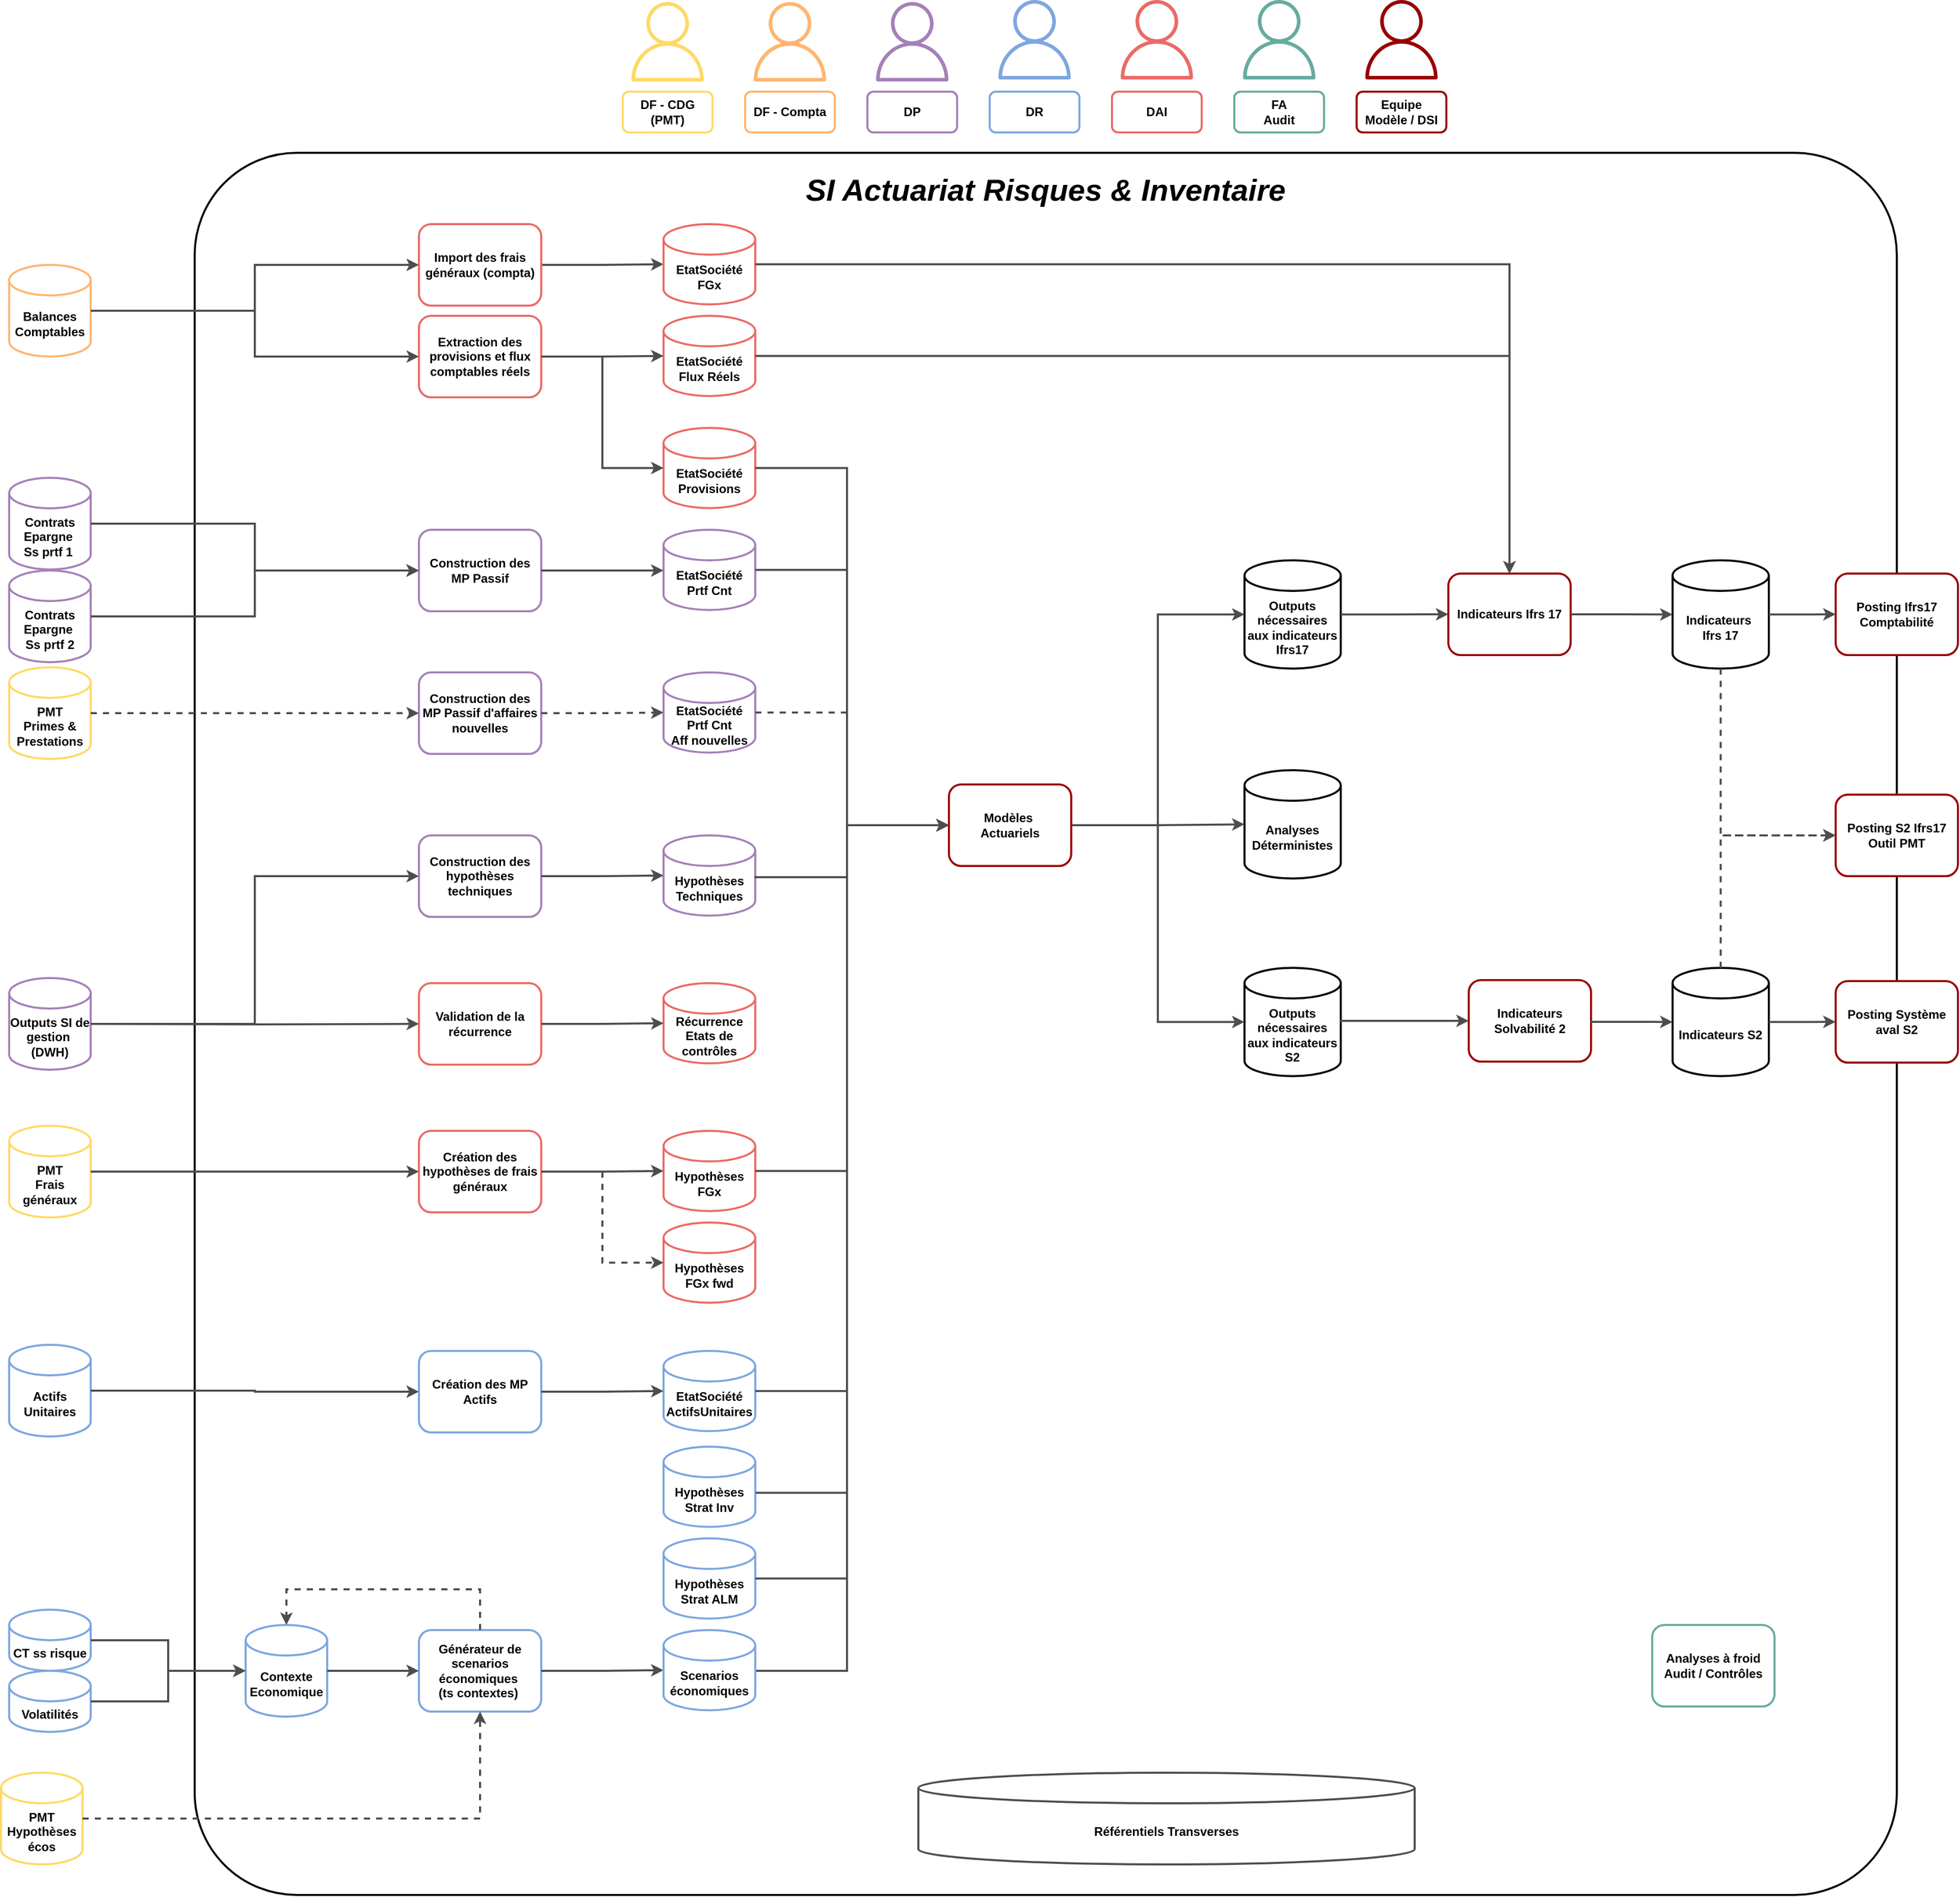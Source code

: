 <mxfile version="24.0.2" type="device" pages="2">
  <diagram name="SIARI - Architecture" id="WKMVV33nGYkJGHhLspGF">
    <mxGraphModel dx="3270" dy="2230" grid="1" gridSize="10" guides="1" tooltips="1" connect="1" arrows="1" fold="1" page="1" pageScale="1" pageWidth="700" pageHeight="1000" math="0" shadow="0">
      <root>
        <mxCell id="0" />
        <mxCell id="1" parent="0" />
        <mxCell id="lMH57XNgsDfUJ2s61n9G-5" value="&lt;div style=&quot;font-size: 10px;&quot;&gt;&lt;br&gt;&lt;/div&gt;SI Actuariat Risques &amp;amp; Inventaire" style="rounded=1;whiteSpace=wrap;html=1;verticalAlign=top;fontStyle=3;fontSize=30;glass=0;shadow=0;textShadow=0;arcSize=6;strokeWidth=2;" parent="1" vertex="1">
          <mxGeometry x="960" y="190" width="1670" height="1710" as="geometry" />
        </mxCell>
        <mxCell id="lMH57XNgsDfUJ2s61n9G-6" value="Extraction des provisions et flux comptables réels" style="rounded=1;whiteSpace=wrap;html=1;fontStyle=1;strokeColor=#EA6B66;strokeWidth=2;align=center;verticalAlign=middle;fontFamily=Helvetica;fontSize=12;fontColor=default;fillColor=none;" parent="1" vertex="1">
          <mxGeometry x="1180" y="350" width="120" height="80" as="geometry" />
        </mxCell>
        <mxCell id="lMH57XNgsDfUJ2s61n9G-7" value="Balances&lt;div&gt;Comptables&lt;/div&gt;" style="shape=cylinder3;whiteSpace=wrap;html=1;boundedLbl=1;backgroundOutline=1;size=15;fontStyle=1;rounded=1;strokeColor=#FFB570;strokeWidth=2;align=center;verticalAlign=middle;fontFamily=Helvetica;fontSize=12;fontColor=default;fillColor=none;" parent="1" vertex="1">
          <mxGeometry x="778" y="300" width="80" height="90" as="geometry" />
        </mxCell>
        <mxCell id="lMH57XNgsDfUJ2s61n9G-8" value="&lt;div&gt;Contrats&lt;/div&gt;&lt;div&gt;Epargne&amp;nbsp;&lt;/div&gt;&lt;div&gt;Ss prtf 1&amp;nbsp;&lt;br&gt;&lt;/div&gt;" style="shape=cylinder3;whiteSpace=wrap;html=1;boundedLbl=1;backgroundOutline=1;size=15;fontStyle=1;rounded=1;strokeColor=#A680B8;strokeWidth=2;align=center;verticalAlign=middle;fontFamily=Helvetica;fontSize=12;fontColor=default;fillColor=none;" parent="1" vertex="1">
          <mxGeometry x="778" y="509" width="80" height="90" as="geometry" />
        </mxCell>
        <mxCell id="lMH57XNgsDfUJ2s61n9G-10" value="&lt;div&gt;Contrats&lt;/div&gt;&lt;div&gt;Epargne&amp;nbsp;&lt;/div&gt;&lt;div&gt;Ss prtf 2&lt;br&gt;&lt;/div&gt;" style="shape=cylinder3;whiteSpace=wrap;html=1;boundedLbl=1;backgroundOutline=1;size=15;fontStyle=1;rounded=1;strokeColor=#A680B8;strokeWidth=2;align=center;verticalAlign=middle;fontFamily=Helvetica;fontSize=12;fontColor=default;fillColor=none;" parent="1" vertex="1">
          <mxGeometry x="778" y="600" width="80" height="90" as="geometry" />
        </mxCell>
        <mxCell id="lMH57XNgsDfUJ2s61n9G-12" value="&lt;div&gt;Outputs SI de gestion&amp;nbsp;&lt;/div&gt;&lt;div&gt;(DWH)&lt;/div&gt;" style="shape=cylinder3;whiteSpace=wrap;html=1;boundedLbl=1;backgroundOutline=1;size=15;fontStyle=1;rounded=1;strokeColor=#A680B8;strokeWidth=2;align=center;verticalAlign=middle;fontFamily=Helvetica;fontSize=12;fontColor=default;fillColor=none;" parent="1" vertex="1">
          <mxGeometry x="778" y="1000" width="80" height="90" as="geometry" />
        </mxCell>
        <mxCell id="lMH57XNgsDfUJ2s61n9G-13" value="PMT&lt;div&gt;Primes &amp;amp; Prestations&lt;/div&gt;" style="shape=cylinder3;whiteSpace=wrap;html=1;boundedLbl=1;backgroundOutline=1;size=15;fontStyle=1;rounded=1;strokeColor=#FFD966;strokeWidth=2;align=center;verticalAlign=middle;fontFamily=Helvetica;fontSize=12;fontColor=default;fillColor=none;" parent="1" vertex="1">
          <mxGeometry x="778" y="695" width="80" height="90" as="geometry" />
        </mxCell>
        <mxCell id="lMH57XNgsDfUJ2s61n9G-14" value="Générateur de scenarios économiques&amp;nbsp;&lt;div&gt;(ts contextes)&amp;nbsp;&lt;/div&gt;" style="rounded=1;whiteSpace=wrap;html=1;fontStyle=1;strokeColor=#7EA6E0;strokeWidth=2;align=center;verticalAlign=middle;fontFamily=Helvetica;fontSize=12;fontColor=default;fillColor=none;" parent="1" vertex="1">
          <mxGeometry x="1180" y="1640" width="120" height="80" as="geometry" />
        </mxCell>
        <mxCell id="lMH57XNgsDfUJ2s61n9G-15" value="PMT&lt;div&gt;Hypothèses écos&lt;/div&gt;" style="shape=cylinder3;whiteSpace=wrap;html=1;boundedLbl=1;backgroundOutline=1;size=15;fontStyle=1;rounded=1;strokeColor=#FFD966;strokeWidth=2;align=center;verticalAlign=middle;fontFamily=Helvetica;fontSize=12;fontColor=default;fillColor=none;" parent="1" vertex="1">
          <mxGeometry x="770" y="1780" width="80" height="90" as="geometry" />
        </mxCell>
        <mxCell id="lMH57XNgsDfUJ2s61n9G-16" value="&lt;div&gt;&lt;span style=&quot;background-color: initial;&quot;&gt;Volatilités&lt;/span&gt;&lt;br&gt;&lt;/div&gt;" style="shape=cylinder3;whiteSpace=wrap;html=1;boundedLbl=1;backgroundOutline=1;size=15;fontStyle=1;rounded=1;strokeColor=#7EA6E0;strokeWidth=2;align=center;verticalAlign=middle;fontFamily=Helvetica;fontSize=12;fontColor=default;fillColor=none;" parent="1" vertex="1">
          <mxGeometry x="778" y="1680" width="80" height="60" as="geometry" />
        </mxCell>
        <mxCell id="lMH57XNgsDfUJ2s61n9G-11" value="&lt;div&gt;&lt;span style=&quot;background-color: initial;&quot;&gt;CT ss risque&lt;/span&gt;&lt;br&gt;&lt;/div&gt;" style="shape=cylinder3;whiteSpace=wrap;html=1;boundedLbl=1;backgroundOutline=1;size=15;fontStyle=1;rounded=1;strokeColor=#7EA6E0;strokeWidth=2;align=center;verticalAlign=middle;fontFamily=Helvetica;fontSize=12;fontColor=default;fillColor=none;" parent="1" vertex="1">
          <mxGeometry x="778" y="1620" width="80" height="60" as="geometry" />
        </mxCell>
        <mxCell id="lMH57XNgsDfUJ2s61n9G-17" value="Modèles&amp;nbsp;&lt;div&gt;Actuariels&lt;/div&gt;" style="rounded=1;whiteSpace=wrap;html=1;fontStyle=1;strokeWidth=2;strokeColor=#990000;" parent="1" vertex="1">
          <mxGeometry x="1700" y="810" width="120" height="80" as="geometry" />
        </mxCell>
        <mxCell id="lMH57XNgsDfUJ2s61n9G-18" value="Indicateurs Solvabilité 2" style="rounded=1;whiteSpace=wrap;html=1;fontStyle=1;strokeColor=#990000;strokeWidth=2;align=center;verticalAlign=middle;fontFamily=Helvetica;fontSize=12;fontColor=default;fillColor=default;" parent="1" vertex="1">
          <mxGeometry x="2210" y="1002" width="120" height="80" as="geometry" />
        </mxCell>
        <mxCell id="lMH57XNgsDfUJ2s61n9G-19" value="Indicateurs Ifrs 17" style="rounded=1;whiteSpace=wrap;html=1;fontStyle=1;strokeColor=#990000;strokeWidth=2;align=center;verticalAlign=middle;fontFamily=Helvetica;fontSize=12;fontColor=default;fillColor=default;" parent="1" vertex="1">
          <mxGeometry x="2190" y="603" width="120" height="80" as="geometry" />
        </mxCell>
        <mxCell id="lMH57XNgsDfUJ2s61n9G-20" value="Posting Ifrs17 Comptabilité" style="rounded=1;whiteSpace=wrap;html=1;fontStyle=1;strokeColor=#990000;strokeWidth=2;align=center;verticalAlign=middle;fontFamily=Helvetica;fontSize=12;fontColor=default;fillColor=default;" parent="1" vertex="1">
          <mxGeometry x="2570" y="603" width="120" height="80" as="geometry" />
        </mxCell>
        <mxCell id="lMH57XNgsDfUJ2s61n9G-21" value="Posting Système aval S2" style="rounded=1;whiteSpace=wrap;html=1;fontStyle=1;strokeColor=#990000;strokeWidth=2;align=center;verticalAlign=middle;fontFamily=Helvetica;fontSize=12;fontColor=default;fillColor=default;" parent="1" vertex="1">
          <mxGeometry x="2570" y="1003" width="120" height="80" as="geometry" />
        </mxCell>
        <mxCell id="lMH57XNgsDfUJ2s61n9G-22" value="Construction des MP Passif" style="rounded=1;whiteSpace=wrap;html=1;fontStyle=1;strokeColor=#A680B8;strokeWidth=2;align=center;verticalAlign=middle;fontFamily=Helvetica;fontSize=12;fontColor=default;fillColor=none;" parent="1" vertex="1">
          <mxGeometry x="1180" y="560" width="120" height="80" as="geometry" />
        </mxCell>
        <mxCell id="lMH57XNgsDfUJ2s61n9G-24" value="Construction des hypothèses techniques" style="rounded=1;whiteSpace=wrap;html=1;fontStyle=1;strokeColor=#A680B8;strokeWidth=2;align=center;verticalAlign=middle;fontFamily=Helvetica;fontSize=12;fontColor=default;fillColor=none;" parent="1" vertex="1">
          <mxGeometry x="1180" y="860" width="120" height="80" as="geometry" />
        </mxCell>
        <mxCell id="lMH57XNgsDfUJ2s61n9G-25" value="Création des MP Actifs" style="rounded=1;whiteSpace=wrap;html=1;fontStyle=1;strokeColor=#7EA6E0;strokeWidth=2;align=center;verticalAlign=middle;fontFamily=Helvetica;fontSize=12;fontColor=default;fillColor=none;" parent="1" vertex="1">
          <mxGeometry x="1180" y="1366" width="120" height="80" as="geometry" />
        </mxCell>
        <mxCell id="lMH57XNgsDfUJ2s61n9G-26" value="Actifs&lt;div&gt;Unitaires&lt;/div&gt;" style="shape=cylinder3;whiteSpace=wrap;html=1;boundedLbl=1;backgroundOutline=1;size=15;fontStyle=1;rounded=1;strokeColor=#7EA6E0;strokeWidth=2;align=center;verticalAlign=middle;fontFamily=Helvetica;fontSize=12;fontColor=default;fillColor=none;" parent="1" vertex="1">
          <mxGeometry x="778" y="1360" width="80" height="90" as="geometry" />
        </mxCell>
        <mxCell id="lMH57XNgsDfUJ2s61n9G-30" value="Création des hypothèses de frais généraux" style="rounded=1;whiteSpace=wrap;html=1;fontStyle=1;strokeColor=#EA6B66;strokeWidth=2;align=center;verticalAlign=middle;fontFamily=Helvetica;fontSize=12;fontColor=default;fillColor=none;" parent="1" vertex="1">
          <mxGeometry x="1180" y="1150" width="120" height="80" as="geometry" />
        </mxCell>
        <mxCell id="lMH57XNgsDfUJ2s61n9G-31" value="Posting S2 Ifrs17 Outil PMT" style="rounded=1;whiteSpace=wrap;html=1;fontStyle=1;strokeColor=#990000;strokeWidth=2;align=center;verticalAlign=middle;fontFamily=Helvetica;fontSize=12;fontColor=default;fillColor=default;" parent="1" vertex="1">
          <mxGeometry x="2570" y="820" width="120" height="80" as="geometry" />
        </mxCell>
        <mxCell id="lMH57XNgsDfUJ2s61n9G-35" value="Analyses à froid&lt;div&gt;Audit / Contrôles&lt;/div&gt;" style="rounded=1;whiteSpace=wrap;html=1;fontStyle=1;strokeColor=#67AB9F;strokeWidth=2;align=center;verticalAlign=middle;fontFamily=Helvetica;fontSize=12;fontColor=default;fillColor=none;" parent="1" vertex="1">
          <mxGeometry x="2390" y="1635" width="120" height="80" as="geometry" />
        </mxCell>
        <mxCell id="dw_PogMhCuo7Uqyl6qcn-6" value="" style="edgeStyle=orthogonalEdgeStyle;rounded=0;orthogonalLoop=1;jettySize=auto;html=1;entryX=0;entryY=0.5;entryDx=0;entryDy=0;entryPerimeter=0;strokeWidth=2;strokeColor=#4D4D4D;" edge="1" parent="1" source="7fWsOyAo4jxxF-CmdkOD-1" target="7fWsOyAo4jxxF-CmdkOD-3">
          <mxGeometry relative="1" as="geometry" />
        </mxCell>
        <mxCell id="7fWsOyAo4jxxF-CmdkOD-1" value="&lt;div&gt;Import des frais généraux (compta)&lt;/div&gt;" style="rounded=1;whiteSpace=wrap;html=1;fontStyle=1;strokeColor=#EA6B66;strokeWidth=2;align=center;verticalAlign=middle;fontFamily=Helvetica;fontSize=12;fontColor=default;fillColor=none;" parent="1" vertex="1">
          <mxGeometry x="1180" y="260" width="120" height="80" as="geometry" />
        </mxCell>
        <mxCell id="7fWsOyAo4jxxF-CmdkOD-2" value="EtatSociété&lt;div&gt;Flux Réels&lt;/div&gt;" style="shape=cylinder3;whiteSpace=wrap;html=1;boundedLbl=1;backgroundOutline=1;size=15;fontStyle=1;strokeWidth=2;rounded=1;strokeColor=#EA6B66;align=center;verticalAlign=middle;fontFamily=Helvetica;fontSize=12;fontColor=default;fillColor=none;" parent="1" vertex="1">
          <mxGeometry x="1420" y="350" width="90" height="78.75" as="geometry" />
        </mxCell>
        <mxCell id="7fWsOyAo4jxxF-CmdkOD-3" value="&lt;div&gt;EtatSociété&lt;/div&gt;FGx" style="shape=cylinder3;whiteSpace=wrap;html=1;boundedLbl=1;backgroundOutline=1;size=15;fontStyle=1;strokeWidth=2;rounded=1;strokeColor=#EA6B66;align=center;verticalAlign=middle;fontFamily=Helvetica;fontSize=12;fontColor=default;fillColor=none;" parent="1" vertex="1">
          <mxGeometry x="1420" y="260" width="90" height="78.75" as="geometry" />
        </mxCell>
        <mxCell id="7fWsOyAo4jxxF-CmdkOD-4" value="EtatSociété&lt;div&gt;Provisions&lt;/div&gt;" style="shape=cylinder3;whiteSpace=wrap;html=1;boundedLbl=1;backgroundOutline=1;size=15;fontStyle=1;strokeWidth=2;rounded=1;strokeColor=#EA6B66;align=center;verticalAlign=middle;fontFamily=Helvetica;fontSize=12;fontColor=default;fillColor=none;" parent="1" vertex="1">
          <mxGeometry x="1420" y="460" width="90" height="78.75" as="geometry" />
        </mxCell>
        <mxCell id="7fWsOyAo4jxxF-CmdkOD-6" value="Outputs nécessaires aux indicateurs S2" style="shape=cylinder3;whiteSpace=wrap;html=1;boundedLbl=1;backgroundOutline=1;size=15;fontStyle=1;strokeWidth=2;" parent="1" vertex="1">
          <mxGeometry x="1990" y="990" width="94.44" height="106.25" as="geometry" />
        </mxCell>
        <mxCell id="7fWsOyAo4jxxF-CmdkOD-8" value="Outputs nécessaires aux indicateurs Ifrs17" style="shape=cylinder3;whiteSpace=wrap;html=1;boundedLbl=1;backgroundOutline=1;size=15;fontStyle=1;strokeWidth=2;" parent="1" vertex="1">
          <mxGeometry x="1990" y="590" width="94.44" height="106.25" as="geometry" />
        </mxCell>
        <mxCell id="7fWsOyAo4jxxF-CmdkOD-9" value="Analyses Déterministes" style="shape=cylinder3;whiteSpace=wrap;html=1;boundedLbl=1;backgroundOutline=1;size=15;fontStyle=1;strokeWidth=2;" parent="1" vertex="1">
          <mxGeometry x="1990" y="796" width="94.44" height="106.25" as="geometry" />
        </mxCell>
        <mxCell id="7fWsOyAo4jxxF-CmdkOD-10" value="Indicateurs S2" style="shape=cylinder3;whiteSpace=wrap;html=1;boundedLbl=1;backgroundOutline=1;size=15;fontStyle=1;strokeWidth=2;" parent="1" vertex="1">
          <mxGeometry x="2410" y="990" width="94.44" height="106.25" as="geometry" />
        </mxCell>
        <mxCell id="7fWsOyAo4jxxF-CmdkOD-11" value="Indicateurs&amp;nbsp;&lt;div&gt;Ifrs 17&lt;/div&gt;" style="shape=cylinder3;whiteSpace=wrap;html=1;boundedLbl=1;backgroundOutline=1;size=15;fontStyle=1;strokeWidth=2;" parent="1" vertex="1">
          <mxGeometry x="2410" y="590" width="94.44" height="106.25" as="geometry" />
        </mxCell>
        <mxCell id="7fWsOyAo4jxxF-CmdkOD-12" value="PMT&lt;div&gt;Frais généraux&lt;/div&gt;" style="shape=cylinder3;whiteSpace=wrap;html=1;boundedLbl=1;backgroundOutline=1;size=15;fontStyle=1;rounded=1;strokeColor=#FFD966;strokeWidth=2;align=center;verticalAlign=middle;fontFamily=Helvetica;fontSize=12;fontColor=default;fillColor=none;" parent="1" vertex="1">
          <mxGeometry x="778" y="1145" width="80" height="90" as="geometry" />
        </mxCell>
        <mxCell id="7fWsOyAo4jxxF-CmdkOD-14" value="" style="sketch=0;outlineConnect=0;fillColor=#FFD966;strokeColor=#99004D;dashed=0;verticalLabelPosition=bottom;verticalAlign=top;align=center;html=1;fontSize=12;fontStyle=0;aspect=fixed;pointerEvents=1;shape=mxgraph.aws4.user;fontColor=#ffffff;" parent="1" vertex="1">
          <mxGeometry x="1385.04" y="42" width="78" height="78" as="geometry" />
        </mxCell>
        <mxCell id="7fWsOyAo4jxxF-CmdkOD-16" value="DF - CDG&lt;div&gt;(PMT)&lt;/div&gt;" style="rounded=1;whiteSpace=wrap;html=1;fontStyle=1;fillColor=none;strokeWidth=2;strokeColor=#FFD966;" parent="1" vertex="1">
          <mxGeometry x="1380" y="130" width="88.07" height="40" as="geometry" />
        </mxCell>
        <mxCell id="7fWsOyAo4jxxF-CmdkOD-17" value="DF - Compta" style="rounded=1;whiteSpace=wrap;html=1;fontStyle=1;fillColor=none;strokeWidth=2;strokeColor=#FFB570;" parent="1" vertex="1">
          <mxGeometry x="1500" y="130" width="88.07" height="40" as="geometry" />
        </mxCell>
        <mxCell id="7fWsOyAo4jxxF-CmdkOD-19" value="DP" style="rounded=1;whiteSpace=wrap;html=1;fontStyle=1;fillColor=none;strokeWidth=2;strokeColor=#A680B8;" parent="1" vertex="1">
          <mxGeometry x="1620" y="130" width="88.07" height="40" as="geometry" />
        </mxCell>
        <mxCell id="7fWsOyAo4jxxF-CmdkOD-22" value="DR" style="rounded=1;whiteSpace=wrap;html=1;fontStyle=1;fillColor=none;strokeWidth=2;strokeColor=#7EA6E0;" parent="1" vertex="1">
          <mxGeometry x="1740" y="130" width="88.07" height="40" as="geometry" />
        </mxCell>
        <mxCell id="7fWsOyAo4jxxF-CmdkOD-24" value="DAI" style="rounded=1;whiteSpace=wrap;html=1;fontStyle=1;fillColor=none;strokeWidth=2;strokeColor=#EA6B66;" parent="1" vertex="1">
          <mxGeometry x="1860" y="130" width="88.07" height="40" as="geometry" />
        </mxCell>
        <mxCell id="7fWsOyAo4jxxF-CmdkOD-26" value="FA&lt;div&gt;Audit&lt;/div&gt;" style="rounded=1;whiteSpace=wrap;html=1;fontStyle=1;fillColor=none;strokeWidth=2;strokeColor=#67AB9F;" parent="1" vertex="1">
          <mxGeometry x="1980" y="130" width="88.07" height="40" as="geometry" />
        </mxCell>
        <mxCell id="7fWsOyAo4jxxF-CmdkOD-27" value="" style="sketch=0;outlineConnect=0;fontColor=#232F3E;gradientColor=none;fillColor=#A680B8;strokeColor=none;dashed=0;verticalLabelPosition=bottom;verticalAlign=top;align=center;html=1;fontSize=12;fontStyle=0;aspect=fixed;pointerEvents=1;shape=mxgraph.aws4.user;" parent="1" vertex="1">
          <mxGeometry x="1625.04" y="42" width="78" height="78" as="geometry" />
        </mxCell>
        <mxCell id="7fWsOyAo4jxxF-CmdkOD-28" value="" style="sketch=0;outlineConnect=0;fontColor=#232F3E;gradientColor=none;fillColor=#FFB570;strokeColor=none;dashed=0;verticalLabelPosition=bottom;verticalAlign=top;align=center;html=1;fontSize=12;fontStyle=0;aspect=fixed;pointerEvents=1;shape=mxgraph.aws4.user;" parent="1" vertex="1">
          <mxGeometry x="1505.04" y="42" width="78" height="78" as="geometry" />
        </mxCell>
        <mxCell id="7fWsOyAo4jxxF-CmdkOD-29" value="" style="sketch=0;outlineConnect=0;fontColor=#232F3E;gradientColor=none;fillColor=#7EA6E0;strokeColor=none;dashed=0;verticalLabelPosition=bottom;verticalAlign=top;align=center;html=1;fontSize=12;fontStyle=0;aspect=fixed;pointerEvents=1;shape=mxgraph.aws4.user;" parent="1" vertex="1">
          <mxGeometry x="1745.04" y="40" width="78" height="78" as="geometry" />
        </mxCell>
        <mxCell id="7fWsOyAo4jxxF-CmdkOD-30" value="" style="sketch=0;outlineConnect=0;fontColor=#232F3E;gradientColor=none;fillColor=#EA6B66;strokeColor=none;dashed=0;verticalLabelPosition=bottom;verticalAlign=top;align=center;html=1;fontSize=12;fontStyle=0;aspect=fixed;pointerEvents=1;shape=mxgraph.aws4.user;" parent="1" vertex="1">
          <mxGeometry x="1865.04" y="40" width="78" height="78" as="geometry" />
        </mxCell>
        <mxCell id="7fWsOyAo4jxxF-CmdkOD-31" value="" style="sketch=0;outlineConnect=0;fontColor=#232F3E;gradientColor=none;fillColor=#67AB9F;strokeColor=none;dashed=0;verticalLabelPosition=bottom;verticalAlign=top;align=center;html=1;fontSize=12;fontStyle=0;aspect=fixed;pointerEvents=1;shape=mxgraph.aws4.user;" parent="1" vertex="1">
          <mxGeometry x="1985.04" y="40" width="78" height="78" as="geometry" />
        </mxCell>
        <mxCell id="Voq8u0GAptPeNdkVUdsB-1" value="Equipe&lt;div&gt;Modèle / DSI&lt;/div&gt;" style="rounded=1;whiteSpace=wrap;html=1;fontStyle=1;fillColor=none;strokeWidth=2;strokeColor=#990000;" parent="1" vertex="1">
          <mxGeometry x="2100" y="130" width="88.07" height="40" as="geometry" />
        </mxCell>
        <mxCell id="Voq8u0GAptPeNdkVUdsB-2" value="" style="sketch=0;outlineConnect=0;fontColor=#232F3E;gradientColor=none;fillColor=#990000;strokeColor=none;dashed=0;verticalLabelPosition=bottom;verticalAlign=top;align=center;html=1;fontSize=12;fontStyle=0;aspect=fixed;pointerEvents=1;shape=mxgraph.aws4.user;" parent="1" vertex="1">
          <mxGeometry x="2105.04" y="40" width="78" height="78" as="geometry" />
        </mxCell>
        <mxCell id="Voq8u0GAptPeNdkVUdsB-3" value="&lt;div&gt;EtatSociété&lt;/div&gt;Prtf Cnt" style="shape=cylinder3;whiteSpace=wrap;html=1;boundedLbl=1;backgroundOutline=1;size=15;fontStyle=1;strokeWidth=2;rounded=1;strokeColor=#A680B8;align=center;verticalAlign=middle;fontFamily=Helvetica;fontSize=12;fontColor=default;fillColor=none;" parent="1" vertex="1">
          <mxGeometry x="1420" y="560" width="90" height="78.75" as="geometry" />
        </mxCell>
        <mxCell id="Voq8u0GAptPeNdkVUdsB-4" value="Hypothèses&lt;div&gt;&lt;/div&gt;&lt;div&gt;Techniques&lt;/div&gt;" style="shape=cylinder3;whiteSpace=wrap;html=1;boundedLbl=1;backgroundOutline=1;size=15;fontStyle=1;strokeWidth=2;rounded=1;strokeColor=#A680B8;align=center;verticalAlign=middle;fontFamily=Helvetica;fontSize=12;fontColor=default;fillColor=none;" parent="1" vertex="1">
          <mxGeometry x="1420" y="860" width="90" height="78.75" as="geometry" />
        </mxCell>
        <mxCell id="Voq8u0GAptPeNdkVUdsB-5" value="Hypothèses FGx&lt;div&gt;&lt;/div&gt;" style="shape=cylinder3;whiteSpace=wrap;html=1;boundedLbl=1;backgroundOutline=1;size=15;fontStyle=1;strokeWidth=2;rounded=1;strokeColor=#EA6B66;align=center;verticalAlign=middle;fontFamily=Helvetica;fontSize=12;fontColor=default;fillColor=none;" parent="1" vertex="1">
          <mxGeometry x="1420" y="1150" width="90" height="78.75" as="geometry" />
        </mxCell>
        <mxCell id="Voq8u0GAptPeNdkVUdsB-6" value="EtatSociété&lt;div&gt;&lt;/div&gt;&lt;div&gt;ActifsUnitaires&lt;/div&gt;" style="shape=cylinder3;whiteSpace=wrap;html=1;boundedLbl=1;backgroundOutline=1;size=15;fontStyle=1;strokeWidth=2;rounded=1;strokeColor=#7EA6E0;align=center;verticalAlign=middle;fontFamily=Helvetica;fontSize=12;fontColor=default;fillColor=none;" parent="1" vertex="1">
          <mxGeometry x="1420" y="1366" width="90" height="78.75" as="geometry" />
        </mxCell>
        <mxCell id="dw_PogMhCuo7Uqyl6qcn-5" value="RéférentielsTransverses" parent="0" />
        <mxCell id="dw_PogMhCuo7Uqyl6qcn-49" value="Référentiels Transverses" style="shape=cylinder3;whiteSpace=wrap;html=1;boundedLbl=1;backgroundOutline=1;size=15;fontStyle=1;rounded=1;strokeColor=#4D4D4D;strokeWidth=2;align=center;verticalAlign=middle;fontFamily=Helvetica;fontSize=12;fontColor=default;fillColor=none;" vertex="1" parent="dw_PogMhCuo7Uqyl6qcn-5">
          <mxGeometry x="1670" y="1780" width="486.96" height="90" as="geometry" />
        </mxCell>
        <mxCell id="dw_PogMhCuo7Uqyl6qcn-52" value="Hypothèses Management Actions" parent="0" />
        <mxCell id="dw_PogMhCuo7Uqyl6qcn-53" value="Hypothèses&lt;div&gt;Strat ALM&lt;/div&gt;" style="shape=cylinder3;whiteSpace=wrap;html=1;boundedLbl=1;backgroundOutline=1;size=15;fontStyle=1;strokeWidth=2;rounded=1;strokeColor=#7EA6E0;align=center;verticalAlign=middle;fontFamily=Helvetica;fontSize=12;fontColor=default;fillColor=none;" vertex="1" parent="dw_PogMhCuo7Uqyl6qcn-52">
          <mxGeometry x="1420" y="1550" width="90" height="78.75" as="geometry" />
        </mxCell>
        <mxCell id="dw_PogMhCuo7Uqyl6qcn-54" value="Hypothèses&lt;div&gt;Strat Inv&lt;/div&gt;" style="shape=cylinder3;whiteSpace=wrap;html=1;boundedLbl=1;backgroundOutline=1;size=15;fontStyle=1;strokeWidth=2;rounded=1;strokeColor=#7EA6E0;align=center;verticalAlign=middle;fontFamily=Helvetica;fontSize=12;fontColor=default;fillColor=none;" vertex="1" parent="dw_PogMhCuo7Uqyl6qcn-52">
          <mxGeometry x="1420" y="1460" width="90" height="78.75" as="geometry" />
        </mxCell>
        <mxCell id="dw_PogMhCuo7Uqyl6qcn-4" value="Hypothèses Actif" parent="0" />
        <mxCell id="dw_PogMhCuo7Uqyl6qcn-3" value="Hypothèses Passif" parent="0" />
        <mxCell id="dw_PogMhCuo7Uqyl6qcn-55" value="Etat Société Passif" parent="0" />
        <mxCell id="dw_PogMhCuo7Uqyl6qcn-56" value="Etat Société Provisions" parent="0" />
        <mxCell id="dw_PogMhCuo7Uqyl6qcn-2" value="Etat Société Actif" parent="0" />
        <mxCell id="lMH57XNgsDfUJ2s61n9G-33" value="Audit / Contrôles" parent="0" />
        <mxCell id="dw_PogMhCuo7Uqyl6qcn-7" value="" style="edgeStyle=orthogonalEdgeStyle;rounded=0;orthogonalLoop=1;jettySize=auto;html=1;entryX=0;entryY=0.5;entryDx=0;entryDy=0;entryPerimeter=0;exitX=1;exitY=0.5;exitDx=0;exitDy=0;strokeWidth=2;strokeColor=#4D4D4D;" edge="1" parent="lMH57XNgsDfUJ2s61n9G-33" source="lMH57XNgsDfUJ2s61n9G-6" target="7fWsOyAo4jxxF-CmdkOD-2">
          <mxGeometry relative="1" as="geometry">
            <mxPoint x="1310" y="381" as="sourcePoint" />
            <mxPoint x="1430" y="380" as="targetPoint" />
          </mxGeometry>
        </mxCell>
        <mxCell id="dw_PogMhCuo7Uqyl6qcn-8" value="" style="edgeStyle=orthogonalEdgeStyle;rounded=0;orthogonalLoop=1;jettySize=auto;html=1;entryX=0;entryY=0.5;entryDx=0;entryDy=0;entryPerimeter=0;exitX=1;exitY=0.5;exitDx=0;exitDy=0;strokeWidth=2;strokeColor=#4D4D4D;" edge="1" parent="lMH57XNgsDfUJ2s61n9G-33" source="lMH57XNgsDfUJ2s61n9G-6" target="7fWsOyAo4jxxF-CmdkOD-4">
          <mxGeometry relative="1" as="geometry">
            <mxPoint x="1310" y="400" as="sourcePoint" />
            <mxPoint x="1430" y="399" as="targetPoint" />
          </mxGeometry>
        </mxCell>
        <mxCell id="dw_PogMhCuo7Uqyl6qcn-9" value="" style="edgeStyle=orthogonalEdgeStyle;rounded=0;orthogonalLoop=1;jettySize=auto;html=1;exitX=1;exitY=0.5;exitDx=0;exitDy=0;strokeWidth=2;strokeColor=#4D4D4D;" edge="1" parent="lMH57XNgsDfUJ2s61n9G-33" source="lMH57XNgsDfUJ2s61n9G-22">
          <mxGeometry relative="1" as="geometry">
            <mxPoint x="1310" y="400" as="sourcePoint" />
            <mxPoint x="1420" y="600" as="targetPoint" />
          </mxGeometry>
        </mxCell>
        <mxCell id="dw_PogMhCuo7Uqyl6qcn-12" value="" style="edgeStyle=orthogonalEdgeStyle;rounded=0;orthogonalLoop=1;jettySize=auto;html=1;exitX=1;exitY=0.5;exitDx=0;exitDy=0;entryX=0;entryY=0.5;entryDx=0;entryDy=0;entryPerimeter=0;strokeWidth=2;strokeColor=#4D4D4D;" edge="1" parent="lMH57XNgsDfUJ2s61n9G-33" source="lMH57XNgsDfUJ2s61n9G-24" target="Voq8u0GAptPeNdkVUdsB-4">
          <mxGeometry relative="1" as="geometry">
            <mxPoint x="1310" y="710" as="sourcePoint" />
            <mxPoint x="1430" y="709" as="targetPoint" />
            <Array as="points">
              <mxPoint x="1360" y="899" />
            </Array>
          </mxGeometry>
        </mxCell>
        <mxCell id="dw_PogMhCuo7Uqyl6qcn-13" value="" style="edgeStyle=orthogonalEdgeStyle;rounded=0;orthogonalLoop=1;jettySize=auto;html=1;exitX=1;exitY=0.5;exitDx=0;exitDy=0;strokeWidth=2;strokeColor=#4D4D4D;" edge="1" parent="lMH57XNgsDfUJ2s61n9G-33" source="lMH57XNgsDfUJ2s61n9G-30" target="Voq8u0GAptPeNdkVUdsB-5">
          <mxGeometry relative="1" as="geometry">
            <mxPoint x="1310" y="910" as="sourcePoint" />
            <mxPoint x="1430" y="909" as="targetPoint" />
          </mxGeometry>
        </mxCell>
        <mxCell id="dw_PogMhCuo7Uqyl6qcn-14" value="" style="edgeStyle=orthogonalEdgeStyle;rounded=0;orthogonalLoop=1;jettySize=auto;html=1;exitX=1;exitY=0.5;exitDx=0;exitDy=0;entryX=0;entryY=0.5;entryDx=0;entryDy=0;entryPerimeter=0;strokeWidth=2;strokeColor=#4D4D4D;" edge="1" parent="lMH57XNgsDfUJ2s61n9G-33" source="lMH57XNgsDfUJ2s61n9G-25" target="Voq8u0GAptPeNdkVUdsB-6">
          <mxGeometry relative="1" as="geometry">
            <mxPoint x="1310" y="1186" as="sourcePoint" />
            <mxPoint x="1430" y="1185" as="targetPoint" />
          </mxGeometry>
        </mxCell>
        <mxCell id="dw_PogMhCuo7Uqyl6qcn-15" value="" style="edgeStyle=orthogonalEdgeStyle;rounded=0;orthogonalLoop=1;jettySize=auto;html=1;exitX=1;exitY=0.5;exitDx=0;exitDy=0;entryX=0;entryY=0.5;entryDx=0;entryDy=0;entryPerimeter=0;strokeWidth=2;strokeColor=#4D4D4D;" edge="1" parent="lMH57XNgsDfUJ2s61n9G-33" source="lMH57XNgsDfUJ2s61n9G-14" target="dw_PogMhCuo7Uqyl6qcn-72">
          <mxGeometry relative="1" as="geometry">
            <mxPoint x="1310" y="1430" as="sourcePoint" />
            <mxPoint x="1425" y="1680" as="targetPoint" />
          </mxGeometry>
        </mxCell>
        <mxCell id="dw_PogMhCuo7Uqyl6qcn-16" value="Contexte&lt;div&gt;Economique&lt;/div&gt;" style="shape=cylinder3;whiteSpace=wrap;html=1;boundedLbl=1;backgroundOutline=1;size=15;fontStyle=1;rounded=1;strokeColor=#7EA6E0;strokeWidth=2;align=center;verticalAlign=middle;fontFamily=Helvetica;fontSize=12;fontColor=default;fillColor=none;" vertex="1" parent="lMH57XNgsDfUJ2s61n9G-33">
          <mxGeometry x="1010" y="1635" width="80" height="90" as="geometry" />
        </mxCell>
        <mxCell id="dw_PogMhCuo7Uqyl6qcn-43" value="Recurrence-Validation" parent="0" />
        <mxCell id="dw_PogMhCuo7Uqyl6qcn-44" value="Validation de la récurrence" style="rounded=1;whiteSpace=wrap;html=1;fontStyle=1;strokeColor=#EA6B66;strokeWidth=2;align=center;verticalAlign=middle;fontFamily=Helvetica;fontSize=12;fontColor=default;fillColor=none;" vertex="1" parent="dw_PogMhCuo7Uqyl6qcn-43">
          <mxGeometry x="1180" y="1005" width="120" height="80" as="geometry" />
        </mxCell>
        <mxCell id="dw_PogMhCuo7Uqyl6qcn-45" value="" style="edgeStyle=orthogonalEdgeStyle;rounded=0;orthogonalLoop=1;jettySize=auto;html=1;strokeWidth=2;strokeColor=#4D4D4D;entryX=0;entryY=0.5;entryDx=0;entryDy=0;exitX=1;exitY=0.5;exitDx=0;exitDy=0;exitPerimeter=0;" edge="1" parent="dw_PogMhCuo7Uqyl6qcn-43" target="dw_PogMhCuo7Uqyl6qcn-44">
          <mxGeometry relative="1" as="geometry">
            <mxPoint x="858" y="1045" as="sourcePoint" />
            <mxPoint x="1190" y="1050" as="targetPoint" />
          </mxGeometry>
        </mxCell>
        <mxCell id="dw_PogMhCuo7Uqyl6qcn-46" value="Récurrence&lt;div&gt;Etats de contrôles&lt;/div&gt;" style="shape=cylinder3;whiteSpace=wrap;html=1;boundedLbl=1;backgroundOutline=1;size=15;fontStyle=1;strokeWidth=2;rounded=1;strokeColor=#EA6B66;align=center;verticalAlign=middle;fontFamily=Helvetica;fontSize=12;fontColor=default;fillColor=none;" vertex="1" parent="dw_PogMhCuo7Uqyl6qcn-43">
          <mxGeometry x="1420" y="1005" width="90" height="78.75" as="geometry" />
        </mxCell>
        <mxCell id="dw_PogMhCuo7Uqyl6qcn-47" value="" style="edgeStyle=orthogonalEdgeStyle;rounded=0;orthogonalLoop=1;jettySize=auto;html=1;strokeWidth=2;strokeColor=#4D4D4D;entryX=0;entryY=0.5;entryDx=0;entryDy=0;exitX=1;exitY=0.5;exitDx=0;exitDy=0;entryPerimeter=0;" edge="1" parent="dw_PogMhCuo7Uqyl6qcn-43" source="dw_PogMhCuo7Uqyl6qcn-44" target="dw_PogMhCuo7Uqyl6qcn-46">
          <mxGeometry relative="1" as="geometry">
            <mxPoint x="868" y="1055" as="sourcePoint" />
            <mxPoint x="1190" y="1055" as="targetPoint" />
          </mxGeometry>
        </mxCell>
        <mxCell id="dw_PogMhCuo7Uqyl6qcn-57" value="Process Arrêté" parent="0" />
        <mxCell id="lMH57XNgsDfUJ2s61n9G-34" value="Vieillissement" parent="0" />
        <mxCell id="dw_PogMhCuo7Uqyl6qcn-17" value="Construction des MP Passif d&#39;affaires nouvelles" style="rounded=1;whiteSpace=wrap;html=1;fontStyle=1;strokeColor=#A680B8;strokeWidth=2;align=center;verticalAlign=middle;fontFamily=Helvetica;fontSize=12;fontColor=default;fillColor=none;" vertex="1" parent="lMH57XNgsDfUJ2s61n9G-34">
          <mxGeometry x="1180" y="700" width="120" height="80" as="geometry" />
        </mxCell>
        <mxCell id="dw_PogMhCuo7Uqyl6qcn-18" value="&lt;div&gt;EtatSociété&lt;/div&gt;Prtf Cnt&lt;div&gt;Aff nouvelles&lt;/div&gt;" style="shape=cylinder3;whiteSpace=wrap;html=1;boundedLbl=1;backgroundOutline=1;size=15;fontStyle=1;strokeWidth=2;rounded=1;strokeColor=#A680B8;align=center;verticalAlign=middle;fontFamily=Helvetica;fontSize=12;fontColor=default;fillColor=none;" vertex="1" parent="lMH57XNgsDfUJ2s61n9G-34">
          <mxGeometry x="1420" y="700" width="90" height="78.75" as="geometry" />
        </mxCell>
        <mxCell id="dw_PogMhCuo7Uqyl6qcn-19" value="" style="edgeStyle=orthogonalEdgeStyle;rounded=0;orthogonalLoop=1;jettySize=auto;html=1;exitX=1;exitY=0.5;exitDx=0;exitDy=0;strokeWidth=2;strokeColor=#4D4D4D;dashed=1;" edge="1" parent="lMH57XNgsDfUJ2s61n9G-34" source="dw_PogMhCuo7Uqyl6qcn-17" target="dw_PogMhCuo7Uqyl6qcn-18">
          <mxGeometry relative="1" as="geometry">
            <mxPoint x="1310" y="610" as="sourcePoint" />
            <mxPoint x="1420" y="700" as="targetPoint" />
          </mxGeometry>
        </mxCell>
        <mxCell id="dw_PogMhCuo7Uqyl6qcn-20" value="" style="edgeStyle=orthogonalEdgeStyle;rounded=0;orthogonalLoop=1;jettySize=auto;html=1;exitX=1;exitY=0.5;exitDx=0;exitDy=0;entryX=0;entryY=0.5;entryDx=0;entryDy=0;entryPerimeter=0;strokeWidth=2;strokeColor=#4D4D4D;" edge="1" parent="lMH57XNgsDfUJ2s61n9G-34" source="lMH57XNgsDfUJ2s61n9G-17" target="7fWsOyAo4jxxF-CmdkOD-9">
          <mxGeometry relative="1" as="geometry">
            <mxPoint x="1830" y="850" as="sourcePoint" />
            <mxPoint x="1950" y="850" as="targetPoint" />
          </mxGeometry>
        </mxCell>
        <mxCell id="dw_PogMhCuo7Uqyl6qcn-21" value="" style="edgeStyle=orthogonalEdgeStyle;rounded=0;orthogonalLoop=1;jettySize=auto;html=1;exitX=1;exitY=0.5;exitDx=0;exitDy=0;entryX=0;entryY=0.5;entryDx=0;entryDy=0;entryPerimeter=0;strokeWidth=2;strokeColor=#4D4D4D;" edge="1" parent="lMH57XNgsDfUJ2s61n9G-34" source="lMH57XNgsDfUJ2s61n9G-17" target="7fWsOyAo4jxxF-CmdkOD-8">
          <mxGeometry relative="1" as="geometry">
            <mxPoint x="1830" y="860" as="sourcePoint" />
            <mxPoint x="2000" y="859" as="targetPoint" />
          </mxGeometry>
        </mxCell>
        <mxCell id="dw_PogMhCuo7Uqyl6qcn-22" value="" style="edgeStyle=orthogonalEdgeStyle;rounded=0;orthogonalLoop=1;jettySize=auto;html=1;exitX=1;exitY=0.5;exitDx=0;exitDy=0;entryX=0;entryY=0.5;entryDx=0;entryDy=0;entryPerimeter=0;strokeWidth=2;strokeColor=#4D4D4D;" edge="1" parent="lMH57XNgsDfUJ2s61n9G-34" source="lMH57XNgsDfUJ2s61n9G-17" target="7fWsOyAo4jxxF-CmdkOD-6">
          <mxGeometry relative="1" as="geometry">
            <mxPoint x="1830" y="860" as="sourcePoint" />
            <mxPoint x="2000" y="1053" as="targetPoint" />
          </mxGeometry>
        </mxCell>
        <mxCell id="dw_PogMhCuo7Uqyl6qcn-23" value="" style="edgeStyle=orthogonalEdgeStyle;rounded=0;orthogonalLoop=1;jettySize=auto;html=1;exitX=1;exitY=0.5;exitDx=0;exitDy=0;entryX=0;entryY=0.5;entryDx=0;entryDy=0;strokeWidth=2;strokeColor=#4D4D4D;exitPerimeter=0;" edge="1" parent="lMH57XNgsDfUJ2s61n9G-34" source="7fWsOyAo4jxxF-CmdkOD-8" target="lMH57XNgsDfUJ2s61n9G-19">
          <mxGeometry relative="1" as="geometry">
            <mxPoint x="1830" y="460" as="sourcePoint" />
            <mxPoint x="2000" y="653" as="targetPoint" />
          </mxGeometry>
        </mxCell>
        <mxCell id="dw_PogMhCuo7Uqyl6qcn-24" value="" style="edgeStyle=orthogonalEdgeStyle;rounded=0;orthogonalLoop=1;jettySize=auto;html=1;exitX=1;exitY=0.5;exitDx=0;exitDy=0;entryX=0;entryY=0.5;entryDx=0;entryDy=0;strokeWidth=2;strokeColor=#4D4D4D;entryPerimeter=0;" edge="1" parent="lMH57XNgsDfUJ2s61n9G-34" source="lMH57XNgsDfUJ2s61n9G-19" target="7fWsOyAo4jxxF-CmdkOD-11">
          <mxGeometry relative="1" as="geometry">
            <mxPoint x="2094" y="653" as="sourcePoint" />
            <mxPoint x="2200" y="652" as="targetPoint" />
          </mxGeometry>
        </mxCell>
        <mxCell id="dw_PogMhCuo7Uqyl6qcn-25" value="" style="edgeStyle=orthogonalEdgeStyle;rounded=0;orthogonalLoop=1;jettySize=auto;html=1;exitX=1;exitY=0.5;exitDx=0;exitDy=0;entryX=0;entryY=0.5;entryDx=0;entryDy=0;strokeWidth=2;strokeColor=#4D4D4D;exitPerimeter=0;" edge="1" parent="lMH57XNgsDfUJ2s61n9G-34" source="7fWsOyAo4jxxF-CmdkOD-11" target="lMH57XNgsDfUJ2s61n9G-20">
          <mxGeometry relative="1" as="geometry">
            <mxPoint x="2320" y="652" as="sourcePoint" />
            <mxPoint x="2407" y="653" as="targetPoint" />
          </mxGeometry>
        </mxCell>
        <mxCell id="dw_PogMhCuo7Uqyl6qcn-26" value="" style="edgeStyle=orthogonalEdgeStyle;rounded=0;orthogonalLoop=1;jettySize=auto;html=1;exitX=1;exitY=0.5;exitDx=0;exitDy=0;strokeWidth=2;strokeColor=#4D4D4D;exitPerimeter=0;entryX=0;entryY=0.5;entryDx=0;entryDy=0;" edge="1" parent="lMH57XNgsDfUJ2s61n9G-34" source="7fWsOyAo4jxxF-CmdkOD-10" target="lMH57XNgsDfUJ2s61n9G-21">
          <mxGeometry relative="1" as="geometry">
            <mxPoint x="2501" y="1053" as="sourcePoint" />
            <mxPoint x="2580" y="650" as="targetPoint" />
          </mxGeometry>
        </mxCell>
        <mxCell id="dw_PogMhCuo7Uqyl6qcn-27" value="" style="edgeStyle=orthogonalEdgeStyle;rounded=0;orthogonalLoop=1;jettySize=auto;html=1;exitX=1;exitY=0.5;exitDx=0;exitDy=0;strokeWidth=2;strokeColor=#4D4D4D;entryX=0;entryY=0.5;entryDx=0;entryDy=0;entryPerimeter=0;" edge="1" parent="lMH57XNgsDfUJ2s61n9G-34" source="lMH57XNgsDfUJ2s61n9G-18" target="7fWsOyAo4jxxF-CmdkOD-10">
          <mxGeometry relative="1" as="geometry">
            <mxPoint x="2514" y="661" as="sourcePoint" />
            <mxPoint x="2580" y="661" as="targetPoint" />
            <Array as="points">
              <mxPoint x="2390" y="1043" />
              <mxPoint x="2390" y="1043" />
            </Array>
          </mxGeometry>
        </mxCell>
        <mxCell id="dw_PogMhCuo7Uqyl6qcn-28" value="" style="edgeStyle=orthogonalEdgeStyle;rounded=0;orthogonalLoop=1;jettySize=auto;html=1;exitX=1;exitY=0.5;exitDx=0;exitDy=0;strokeWidth=2;strokeColor=#4D4D4D;exitPerimeter=0;entryX=0;entryY=0.5;entryDx=0;entryDy=0;" edge="1" parent="lMH57XNgsDfUJ2s61n9G-34" source="7fWsOyAo4jxxF-CmdkOD-6" target="lMH57XNgsDfUJ2s61n9G-18">
          <mxGeometry relative="1" as="geometry">
            <mxPoint x="2340" y="660" as="sourcePoint" />
            <mxPoint x="2420" y="661" as="targetPoint" />
            <Array as="points">
              <mxPoint x="2170" y="1042" />
              <mxPoint x="2170" y="1042" />
            </Array>
          </mxGeometry>
        </mxCell>
        <mxCell id="dw_PogMhCuo7Uqyl6qcn-30" value="" style="edgeStyle=orthogonalEdgeStyle;rounded=0;orthogonalLoop=1;jettySize=auto;html=1;exitX=1;exitY=0.5;exitDx=0;exitDy=0;entryX=0;entryY=0.5;entryDx=0;entryDy=0;strokeWidth=2;strokeColor=#4D4D4D;exitPerimeter=0;" edge="1" parent="lMH57XNgsDfUJ2s61n9G-34" source="lMH57XNgsDfUJ2s61n9G-26" target="lMH57XNgsDfUJ2s61n9G-25">
          <mxGeometry relative="1" as="geometry">
            <mxPoint x="1310" y="1416" as="sourcePoint" />
            <mxPoint x="1430" y="1415" as="targetPoint" />
          </mxGeometry>
        </mxCell>
        <mxCell id="dw_PogMhCuo7Uqyl6qcn-31" value="" style="edgeStyle=orthogonalEdgeStyle;rounded=0;orthogonalLoop=1;jettySize=auto;html=1;entryX=0;entryY=0.5;entryDx=0;entryDy=0;strokeWidth=2;strokeColor=#4D4D4D;exitX=1;exitY=0.5;exitDx=0;exitDy=0;exitPerimeter=0;" edge="1" parent="lMH57XNgsDfUJ2s61n9G-34" source="lMH57XNgsDfUJ2s61n9G-7" target="7fWsOyAo4jxxF-CmdkOD-1">
          <mxGeometry relative="1" as="geometry">
            <mxPoint x="1310" y="280" as="sourcePoint" />
            <mxPoint x="1430" y="279" as="targetPoint" />
          </mxGeometry>
        </mxCell>
        <mxCell id="dw_PogMhCuo7Uqyl6qcn-32" value="" style="edgeStyle=orthogonalEdgeStyle;rounded=0;orthogonalLoop=1;jettySize=auto;html=1;entryX=0;entryY=0.5;entryDx=0;entryDy=0;strokeWidth=2;strokeColor=#4D4D4D;exitX=1;exitY=0.5;exitDx=0;exitDy=0;exitPerimeter=0;" edge="1" parent="lMH57XNgsDfUJ2s61n9G-34" source="lMH57XNgsDfUJ2s61n9G-7" target="lMH57XNgsDfUJ2s61n9G-6">
          <mxGeometry relative="1" as="geometry">
            <mxPoint x="890" y="370" as="sourcePoint" />
            <mxPoint x="1190" y="280" as="targetPoint" />
          </mxGeometry>
        </mxCell>
        <mxCell id="dw_PogMhCuo7Uqyl6qcn-33" value="" style="edgeStyle=orthogonalEdgeStyle;rounded=0;orthogonalLoop=1;jettySize=auto;html=1;strokeWidth=2;strokeColor=#4D4D4D;exitX=1;exitY=0.5;exitDx=0;exitDy=0;exitPerimeter=0;entryX=0;entryY=0.5;entryDx=0;entryDy=0;" edge="1" parent="lMH57XNgsDfUJ2s61n9G-34" source="lMH57XNgsDfUJ2s61n9G-8" target="lMH57XNgsDfUJ2s61n9G-22">
          <mxGeometry relative="1" as="geometry">
            <mxPoint x="858" y="600" as="sourcePoint" />
            <mxPoint x="1180" y="660" as="targetPoint" />
          </mxGeometry>
        </mxCell>
        <mxCell id="dw_PogMhCuo7Uqyl6qcn-34" value="" style="edgeStyle=orthogonalEdgeStyle;rounded=0;orthogonalLoop=1;jettySize=auto;html=1;strokeWidth=2;strokeColor=#4D4D4D;exitX=1;exitY=0.5;exitDx=0;exitDy=0;exitPerimeter=0;entryX=0;entryY=0.5;entryDx=0;entryDy=0;" edge="1" parent="lMH57XNgsDfUJ2s61n9G-34" source="lMH57XNgsDfUJ2s61n9G-10" target="lMH57XNgsDfUJ2s61n9G-22">
          <mxGeometry relative="1" as="geometry">
            <mxPoint x="850" y="640" as="sourcePoint" />
            <mxPoint x="1172" y="695" as="targetPoint" />
          </mxGeometry>
        </mxCell>
        <mxCell id="dw_PogMhCuo7Uqyl6qcn-35" value="" style="edgeStyle=orthogonalEdgeStyle;rounded=0;orthogonalLoop=1;jettySize=auto;html=1;exitX=1;exitY=0.5;exitDx=0;exitDy=0;strokeWidth=2;strokeColor=#4D4D4D;dashed=1;exitPerimeter=0;entryX=0;entryY=0.5;entryDx=0;entryDy=0;" edge="1" parent="lMH57XNgsDfUJ2s61n9G-34" source="lMH57XNgsDfUJ2s61n9G-13" target="dw_PogMhCuo7Uqyl6qcn-17">
          <mxGeometry relative="1" as="geometry">
            <mxPoint x="1310" y="710" as="sourcePoint" />
            <mxPoint x="1430" y="709" as="targetPoint" />
          </mxGeometry>
        </mxCell>
        <mxCell id="dw_PogMhCuo7Uqyl6qcn-36" value="Hypothèses FGx fwd&lt;div&gt;&lt;/div&gt;" style="shape=cylinder3;whiteSpace=wrap;html=1;boundedLbl=1;backgroundOutline=1;size=15;fontStyle=1;strokeWidth=2;rounded=1;strokeColor=#EA6B66;align=center;verticalAlign=middle;fontFamily=Helvetica;fontSize=12;fontColor=default;fillColor=none;" vertex="1" parent="lMH57XNgsDfUJ2s61n9G-34">
          <mxGeometry x="1420" y="1240" width="90" height="78.75" as="geometry" />
        </mxCell>
        <mxCell id="dw_PogMhCuo7Uqyl6qcn-37" value="" style="edgeStyle=orthogonalEdgeStyle;rounded=0;orthogonalLoop=1;jettySize=auto;html=1;strokeWidth=2;strokeColor=#4D4D4D;entryX=0;entryY=0.5;entryDx=0;entryDy=0;exitX=1;exitY=0.5;exitDx=0;exitDy=0;exitPerimeter=0;" edge="1" parent="lMH57XNgsDfUJ2s61n9G-34" source="7fWsOyAo4jxxF-CmdkOD-12" target="lMH57XNgsDfUJ2s61n9G-30">
          <mxGeometry relative="1" as="geometry">
            <mxPoint x="920" y="1190" as="sourcePoint" />
            <mxPoint x="1430" y="1199" as="targetPoint" />
          </mxGeometry>
        </mxCell>
        <mxCell id="dw_PogMhCuo7Uqyl6qcn-39" value="" style="edgeStyle=orthogonalEdgeStyle;rounded=0;orthogonalLoop=1;jettySize=auto;html=1;strokeWidth=2;strokeColor=#4D4D4D;entryX=0;entryY=0.5;entryDx=0;entryDy=0;exitX=1;exitY=0.5;exitDx=0;exitDy=0;exitPerimeter=0;" edge="1" parent="lMH57XNgsDfUJ2s61n9G-34" source="lMH57XNgsDfUJ2s61n9G-12" target="lMH57XNgsDfUJ2s61n9G-24">
          <mxGeometry relative="1" as="geometry">
            <mxPoint x="868" y="1055" as="sourcePoint" />
            <mxPoint x="1190" y="1055" as="targetPoint" />
          </mxGeometry>
        </mxCell>
        <mxCell id="dw_PogMhCuo7Uqyl6qcn-42" value="" style="edgeStyle=orthogonalEdgeStyle;rounded=0;orthogonalLoop=1;jettySize=auto;html=1;exitX=1;exitY=0.5;exitDx=0;exitDy=0;strokeWidth=2;strokeColor=#4D4D4D;entryX=0;entryY=0.5;entryDx=0;entryDy=0;entryPerimeter=0;dashed=1;" edge="1" parent="lMH57XNgsDfUJ2s61n9G-34" source="lMH57XNgsDfUJ2s61n9G-30" target="dw_PogMhCuo7Uqyl6qcn-36">
          <mxGeometry relative="1" as="geometry">
            <mxPoint x="1300" y="1250.6" as="sourcePoint" />
            <mxPoint x="1420" y="1249.6" as="targetPoint" />
          </mxGeometry>
        </mxCell>
        <mxCell id="dw_PogMhCuo7Uqyl6qcn-58" value="Process Indicateurs Fwd" parent="0" />
        <mxCell id="dw_PogMhCuo7Uqyl6qcn-59" value="" style="edgeStyle=orthogonalEdgeStyle;rounded=0;orthogonalLoop=1;jettySize=auto;html=1;exitX=1;exitY=0.5;exitDx=0;exitDy=0;strokeWidth=2;strokeColor=#4D4D4D;dashed=1;entryX=0;entryY=0.5;entryDx=0;entryDy=0;exitPerimeter=0;" edge="1" parent="dw_PogMhCuo7Uqyl6qcn-58" source="dw_PogMhCuo7Uqyl6qcn-18" target="lMH57XNgsDfUJ2s61n9G-17">
          <mxGeometry relative="1" as="geometry">
            <mxPoint x="1310" y="750" as="sourcePoint" />
            <mxPoint x="1430" y="749" as="targetPoint" />
            <Array as="points">
              <mxPoint x="1600" y="739" />
              <mxPoint x="1600" y="850" />
            </Array>
          </mxGeometry>
        </mxCell>
        <mxCell id="dw_PogMhCuo7Uqyl6qcn-61" value="" style="edgeStyle=orthogonalEdgeStyle;rounded=0;orthogonalLoop=1;jettySize=auto;html=1;entryX=0;entryY=0.5;entryDx=0;entryDy=0;strokeWidth=2;strokeColor=#4D4D4D;" edge="1" parent="dw_PogMhCuo7Uqyl6qcn-58" target="lMH57XNgsDfUJ2s61n9G-17">
          <mxGeometry relative="1" as="geometry">
            <mxPoint x="1510" y="900" as="sourcePoint" />
            <mxPoint x="1430" y="909" as="targetPoint" />
            <Array as="points">
              <mxPoint x="1600" y="901" />
              <mxPoint x="1600" y="850" />
            </Array>
          </mxGeometry>
        </mxCell>
        <mxCell id="dw_PogMhCuo7Uqyl6qcn-62" value="" style="edgeStyle=orthogonalEdgeStyle;rounded=0;orthogonalLoop=1;jettySize=auto;html=1;exitX=1;exitY=0.5;exitDx=0;exitDy=0;strokeWidth=2;strokeColor=#4D4D4D;exitPerimeter=0;entryX=0;entryY=0.5;entryDx=0;entryDy=0;" edge="1" parent="dw_PogMhCuo7Uqyl6qcn-58" source="Voq8u0GAptPeNdkVUdsB-5" target="lMH57XNgsDfUJ2s61n9G-17">
          <mxGeometry relative="1" as="geometry">
            <mxPoint x="1310" y="1200" as="sourcePoint" />
            <mxPoint x="1430" y="1199" as="targetPoint" />
            <Array as="points">
              <mxPoint x="1600" y="1189" />
              <mxPoint x="1600" y="850" />
            </Array>
          </mxGeometry>
        </mxCell>
        <mxCell id="dw_PogMhCuo7Uqyl6qcn-63" value="" style="edgeStyle=orthogonalEdgeStyle;rounded=0;orthogonalLoop=1;jettySize=auto;html=1;exitX=0.5;exitY=0;exitDx=0;exitDy=0;strokeWidth=2;strokeColor=#4D4D4D;dashed=1;entryX=0;entryY=0.5;entryDx=0;entryDy=0;exitPerimeter=0;" edge="1" parent="dw_PogMhCuo7Uqyl6qcn-58" source="7fWsOyAo4jxxF-CmdkOD-10" target="lMH57XNgsDfUJ2s61n9G-31">
          <mxGeometry relative="1" as="geometry">
            <mxPoint x="1520" y="749" as="sourcePoint" />
            <mxPoint x="1710" y="860" as="targetPoint" />
          </mxGeometry>
        </mxCell>
        <mxCell id="dw_PogMhCuo7Uqyl6qcn-64" value="" style="edgeStyle=orthogonalEdgeStyle;rounded=0;orthogonalLoop=1;jettySize=auto;html=1;exitX=0.5;exitY=1;exitDx=0;exitDy=0;strokeWidth=2;strokeColor=#4D4D4D;dashed=1;entryX=0;entryY=0.5;entryDx=0;entryDy=0;exitPerimeter=0;" edge="1" parent="dw_PogMhCuo7Uqyl6qcn-58" source="7fWsOyAo4jxxF-CmdkOD-11" target="lMH57XNgsDfUJ2s61n9G-31">
          <mxGeometry relative="1" as="geometry">
            <mxPoint x="2380" y="810" as="sourcePoint" />
            <mxPoint x="2493" y="680" as="targetPoint" />
          </mxGeometry>
        </mxCell>
        <mxCell id="dw_PogMhCuo7Uqyl6qcn-65" value="" style="edgeStyle=orthogonalEdgeStyle;rounded=0;orthogonalLoop=1;jettySize=auto;html=1;exitX=1;exitY=0.5;exitDx=0;exitDy=0;strokeWidth=2;strokeColor=#4D4D4D;exitPerimeter=0;entryX=0;entryY=0.5;entryDx=0;entryDy=0;" edge="1" parent="dw_PogMhCuo7Uqyl6qcn-58" source="Voq8u0GAptPeNdkVUdsB-3" target="lMH57XNgsDfUJ2s61n9G-17">
          <mxGeometry relative="1" as="geometry">
            <mxPoint x="1530" y="939" as="sourcePoint" />
            <mxPoint x="1720" y="600" as="targetPoint" />
            <Array as="points">
              <mxPoint x="1600" y="599" />
              <mxPoint x="1600" y="850" />
            </Array>
          </mxGeometry>
        </mxCell>
        <mxCell id="dw_PogMhCuo7Uqyl6qcn-66" value="" style="edgeStyle=orthogonalEdgeStyle;rounded=0;orthogonalLoop=1;jettySize=auto;html=1;exitX=1;exitY=0.5;exitDx=0;exitDy=0;strokeWidth=2;strokeColor=#4D4D4D;exitPerimeter=0;entryX=0;entryY=0.5;entryDx=0;entryDy=0;" edge="1" parent="dw_PogMhCuo7Uqyl6qcn-58" source="7fWsOyAo4jxxF-CmdkOD-4" target="lMH57XNgsDfUJ2s61n9G-17">
          <mxGeometry relative="1" as="geometry">
            <mxPoint x="1540" y="509.63" as="sourcePoint" />
            <mxPoint x="1730" y="760.63" as="targetPoint" />
            <Array as="points">
              <mxPoint x="1600" y="499" />
              <mxPoint x="1600" y="850" />
            </Array>
          </mxGeometry>
        </mxCell>
        <mxCell id="dw_PogMhCuo7Uqyl6qcn-67" value="" style="edgeStyle=orthogonalEdgeStyle;rounded=0;orthogonalLoop=1;jettySize=auto;html=1;exitX=1;exitY=0.5;exitDx=0;exitDy=0;strokeWidth=2;strokeColor=#4D4D4D;exitPerimeter=0;entryX=0;entryY=0.5;entryDx=0;entryDy=0;" edge="1" parent="dw_PogMhCuo7Uqyl6qcn-58" source="Voq8u0GAptPeNdkVUdsB-6" target="lMH57XNgsDfUJ2s61n9G-17">
          <mxGeometry relative="1" as="geometry">
            <mxPoint x="1520" y="509" as="sourcePoint" />
            <mxPoint x="1710" y="860" as="targetPoint" />
            <Array as="points">
              <mxPoint x="1600" y="1405" />
              <mxPoint x="1600" y="850" />
            </Array>
          </mxGeometry>
        </mxCell>
        <mxCell id="dw_PogMhCuo7Uqyl6qcn-69" value="" style="edgeStyle=orthogonalEdgeStyle;rounded=0;orthogonalLoop=1;jettySize=auto;html=1;exitX=1.005;exitY=0.575;exitDx=0;exitDy=0;entryX=0;entryY=0.5;entryDx=0;entryDy=0;strokeWidth=2;strokeColor=#4D4D4D;exitPerimeter=0;" edge="1" parent="dw_PogMhCuo7Uqyl6qcn-58" source="dw_PogMhCuo7Uqyl6qcn-54" target="lMH57XNgsDfUJ2s61n9G-17">
          <mxGeometry relative="1" as="geometry">
            <mxPoint x="1520" y="1531" as="sourcePoint" />
            <mxPoint x="1640" y="1530" as="targetPoint" />
            <Array as="points">
              <mxPoint x="1600" y="1505" />
              <mxPoint x="1600" y="850" />
            </Array>
          </mxGeometry>
        </mxCell>
        <mxCell id="dw_PogMhCuo7Uqyl6qcn-70" value="" style="edgeStyle=orthogonalEdgeStyle;rounded=0;orthogonalLoop=1;jettySize=auto;html=1;exitX=1;exitY=0.5;exitDx=0;exitDy=0;entryX=0;entryY=0.5;entryDx=0;entryDy=0;strokeWidth=2;strokeColor=#4D4D4D;exitPerimeter=0;" edge="1" parent="dw_PogMhCuo7Uqyl6qcn-58" source="dw_PogMhCuo7Uqyl6qcn-53" target="lMH57XNgsDfUJ2s61n9G-17">
          <mxGeometry relative="1" as="geometry">
            <mxPoint x="1520" y="1535" as="sourcePoint" />
            <mxPoint x="1710" y="860" as="targetPoint" />
            <Array as="points">
              <mxPoint x="1600" y="1589" />
              <mxPoint x="1600" y="850" />
            </Array>
          </mxGeometry>
        </mxCell>
        <mxCell id="dw_PogMhCuo7Uqyl6qcn-71" value="" style="edgeStyle=orthogonalEdgeStyle;rounded=0;orthogonalLoop=1;jettySize=auto;html=1;exitX=1;exitY=0;exitDx=0;exitDy=51.562;entryX=0;entryY=0.5;entryDx=0;entryDy=0;strokeWidth=2;strokeColor=#4D4D4D;exitPerimeter=0;" edge="1" parent="dw_PogMhCuo7Uqyl6qcn-58" source="dw_PogMhCuo7Uqyl6qcn-72" target="lMH57XNgsDfUJ2s61n9G-17">
          <mxGeometry relative="1" as="geometry">
            <mxPoint x="1540" y="1680" as="sourcePoint" />
            <mxPoint x="1735" y="850" as="targetPoint" />
            <Array as="points">
              <mxPoint x="1510" y="1680" />
              <mxPoint x="1600" y="1680" />
              <mxPoint x="1600" y="850" />
            </Array>
          </mxGeometry>
        </mxCell>
        <mxCell id="dw_PogMhCuo7Uqyl6qcn-72" value="Scenarios économiques" style="shape=cylinder3;whiteSpace=wrap;html=1;boundedLbl=1;backgroundOutline=1;size=15;fontStyle=1;strokeWidth=2;rounded=1;strokeColor=#7EA6E0;align=center;verticalAlign=middle;fontFamily=Helvetica;fontSize=12;fontColor=default;fillColor=none;" vertex="1" parent="dw_PogMhCuo7Uqyl6qcn-58">
          <mxGeometry x="1420" y="1640" width="90" height="78.75" as="geometry" />
        </mxCell>
        <mxCell id="dw_PogMhCuo7Uqyl6qcn-73" value="" style="edgeStyle=orthogonalEdgeStyle;rounded=0;orthogonalLoop=1;jettySize=auto;html=1;exitX=1;exitY=0.5;exitDx=0;exitDy=0;strokeWidth=2;strokeColor=#4D4D4D;exitPerimeter=0;entryX=0.5;entryY=0;entryDx=0;entryDy=0;" edge="1" parent="dw_PogMhCuo7Uqyl6qcn-58" source="7fWsOyAo4jxxF-CmdkOD-2" target="lMH57XNgsDfUJ2s61n9G-19">
          <mxGeometry relative="1" as="geometry">
            <mxPoint x="1520" y="509" as="sourcePoint" />
            <mxPoint x="1710" y="860" as="targetPoint" />
            <Array as="points">
              <mxPoint x="2250" y="390" />
            </Array>
          </mxGeometry>
        </mxCell>
        <mxCell id="dw_PogMhCuo7Uqyl6qcn-74" value="" style="edgeStyle=orthogonalEdgeStyle;rounded=0;orthogonalLoop=1;jettySize=auto;html=1;exitX=1;exitY=0.5;exitDx=0;exitDy=0;strokeWidth=2;strokeColor=#4D4D4D;exitPerimeter=0;entryX=0.5;entryY=0;entryDx=0;entryDy=0;" edge="1" parent="dw_PogMhCuo7Uqyl6qcn-58" source="7fWsOyAo4jxxF-CmdkOD-3" target="lMH57XNgsDfUJ2s61n9G-19">
          <mxGeometry relative="1" as="geometry">
            <mxPoint x="1520" y="319.63" as="sourcePoint" />
            <mxPoint x="2260" y="533.63" as="targetPoint" />
            <Array as="points">
              <mxPoint x="2250" y="299" />
            </Array>
          </mxGeometry>
        </mxCell>
        <mxCell id="dw_PogMhCuo7Uqyl6qcn-75" value="" style="edgeStyle=orthogonalEdgeStyle;rounded=0;orthogonalLoop=1;jettySize=auto;html=1;strokeWidth=2;strokeColor=#4D4D4D;exitX=1;exitY=0.5;exitDx=0;exitDy=0;exitPerimeter=0;" edge="1" parent="dw_PogMhCuo7Uqyl6qcn-58" source="lMH57XNgsDfUJ2s61n9G-11" target="dw_PogMhCuo7Uqyl6qcn-16">
          <mxGeometry relative="1" as="geometry">
            <mxPoint x="860" y="1660" as="sourcePoint" />
            <mxPoint x="1430" y="1689" as="targetPoint" />
          </mxGeometry>
        </mxCell>
        <mxCell id="dw_PogMhCuo7Uqyl6qcn-76" value="" style="edgeStyle=orthogonalEdgeStyle;rounded=0;orthogonalLoop=1;jettySize=auto;html=1;strokeWidth=2;strokeColor=#4D4D4D;exitX=1;exitY=0.5;exitDx=0;exitDy=0;exitPerimeter=0;entryX=0;entryY=0.5;entryDx=0;entryDy=0;entryPerimeter=0;" edge="1" parent="dw_PogMhCuo7Uqyl6qcn-58" source="lMH57XNgsDfUJ2s61n9G-16" target="dw_PogMhCuo7Uqyl6qcn-16">
          <mxGeometry relative="1" as="geometry">
            <mxPoint x="868" y="1660" as="sourcePoint" />
            <mxPoint x="1020" y="1690" as="targetPoint" />
          </mxGeometry>
        </mxCell>
        <mxCell id="dw_PogMhCuo7Uqyl6qcn-77" value="" style="edgeStyle=orthogonalEdgeStyle;rounded=0;orthogonalLoop=1;jettySize=auto;html=1;strokeWidth=2;strokeColor=#4D4D4D;exitX=1;exitY=0.5;exitDx=0;exitDy=0;exitPerimeter=0;entryX=0.5;entryY=1;entryDx=0;entryDy=0;dashed=1;" edge="1" parent="dw_PogMhCuo7Uqyl6qcn-58" source="lMH57XNgsDfUJ2s61n9G-15" target="lMH57XNgsDfUJ2s61n9G-14">
          <mxGeometry relative="1" as="geometry">
            <mxPoint x="880" y="1840" as="sourcePoint" />
            <mxPoint x="1032" y="1810" as="targetPoint" />
          </mxGeometry>
        </mxCell>
        <mxCell id="dw_PogMhCuo7Uqyl6qcn-78" value="" style="edgeStyle=orthogonalEdgeStyle;rounded=0;orthogonalLoop=1;jettySize=auto;html=1;strokeWidth=2;strokeColor=#4D4D4D;exitX=0.5;exitY=0;exitDx=0;exitDy=0;entryX=0.5;entryY=0;entryDx=0;entryDy=0;dashed=1;entryPerimeter=0;" edge="1" parent="dw_PogMhCuo7Uqyl6qcn-58" source="lMH57XNgsDfUJ2s61n9G-14" target="dw_PogMhCuo7Uqyl6qcn-16">
          <mxGeometry relative="1" as="geometry">
            <mxPoint x="860" y="1835" as="sourcePoint" />
            <mxPoint x="1250" y="1730" as="targetPoint" />
            <Array as="points">
              <mxPoint x="1240" y="1600" />
              <mxPoint x="1050" y="1600" />
            </Array>
          </mxGeometry>
        </mxCell>
        <mxCell id="dw_PogMhCuo7Uqyl6qcn-80" value="" style="edgeStyle=orthogonalEdgeStyle;rounded=0;orthogonalLoop=1;jettySize=auto;html=1;exitX=1;exitY=0.5;exitDx=0;exitDy=0;strokeWidth=2;strokeColor=#4D4D4D;exitPerimeter=0;" edge="1" parent="dw_PogMhCuo7Uqyl6qcn-58" source="dw_PogMhCuo7Uqyl6qcn-16">
          <mxGeometry relative="1" as="geometry">
            <mxPoint x="950" y="1540" as="sourcePoint" />
            <mxPoint x="1180" y="1680" as="targetPoint" />
          </mxGeometry>
        </mxCell>
      </root>
    </mxGraphModel>
  </diagram>
  <diagram id="HLnuVJdklWoUVMFSQoci" name="SIARI - Organisation Données">
    <mxGraphModel dx="794" dy="446" grid="1" gridSize="10" guides="1" tooltips="1" connect="1" arrows="1" fold="1" page="1" pageScale="1" pageWidth="850" pageHeight="1100" math="0" shadow="0">
      <root>
        <mxCell id="0" />
        <mxCell id="1" parent="0" />
      </root>
    </mxGraphModel>
  </diagram>
</mxfile>
